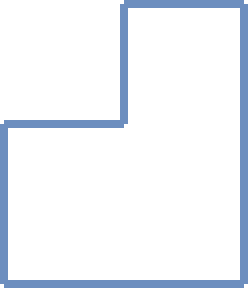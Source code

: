 <mxfile version="23.1.5" type="github">
  <diagram name="第 1 页" id="rIsHSFBBIo2I6mxMkCQL">
    <mxGraphModel dx="693" dy="373" grid="1" gridSize="10" guides="1" tooltips="1" connect="1" arrows="1" fold="1" page="1" pageScale="1" pageWidth="827" pageHeight="1169" math="0" shadow="0">
      <root>
        <mxCell id="0" />
        <mxCell id="1" parent="0" />
        <mxCell id="BgDJFzVFT2Xdpg6W4kP7-1" value="" style="endArrow=none;html=1;rounded=0;fillColor=#dae8fc;strokeColor=#6c8ebf;strokeWidth=4;" edge="1" parent="1">
          <mxGeometry width="50" height="50" relative="1" as="geometry">
            <mxPoint x="560" y="240" as="sourcePoint" />
            <mxPoint x="560" y="160" as="targetPoint" />
          </mxGeometry>
        </mxCell>
        <mxCell id="BgDJFzVFT2Xdpg6W4kP7-2" value="" style="endArrow=none;html=1;rounded=0;fillColor=#dae8fc;strokeColor=#6c8ebf;strokeWidth=4;" edge="1" parent="1">
          <mxGeometry width="50" height="50" relative="1" as="geometry">
            <mxPoint x="560" y="240" as="sourcePoint" />
            <mxPoint x="680" y="240" as="targetPoint" />
          </mxGeometry>
        </mxCell>
        <mxCell id="BgDJFzVFT2Xdpg6W4kP7-3" value="" style="endArrow=none;html=1;rounded=0;fillColor=#dae8fc;strokeColor=#6c8ebf;strokeWidth=4;" edge="1" parent="1">
          <mxGeometry width="50" height="50" relative="1" as="geometry">
            <mxPoint x="560" y="160" as="sourcePoint" />
            <mxPoint x="620" y="160" as="targetPoint" />
          </mxGeometry>
        </mxCell>
        <mxCell id="BgDJFzVFT2Xdpg6W4kP7-4" value="" style="endArrow=none;html=1;rounded=0;fillColor=#dae8fc;strokeColor=#6c8ebf;strokeWidth=4;" edge="1" parent="1">
          <mxGeometry width="50" height="50" relative="1" as="geometry">
            <mxPoint x="620" y="160" as="sourcePoint" />
            <mxPoint x="620" y="100" as="targetPoint" />
          </mxGeometry>
        </mxCell>
        <mxCell id="BgDJFzVFT2Xdpg6W4kP7-5" value="" style="endArrow=none;html=1;rounded=0;fillColor=#dae8fc;strokeColor=#6c8ebf;strokeWidth=4;" edge="1" parent="1">
          <mxGeometry width="50" height="50" relative="1" as="geometry">
            <mxPoint x="620" y="100" as="sourcePoint" />
            <mxPoint x="680" y="100" as="targetPoint" />
          </mxGeometry>
        </mxCell>
        <mxCell id="BgDJFzVFT2Xdpg6W4kP7-6" value="" style="endArrow=none;html=1;rounded=0;fillColor=#dae8fc;strokeColor=#6c8ebf;strokeWidth=4;" edge="1" parent="1">
          <mxGeometry width="50" height="50" relative="1" as="geometry">
            <mxPoint x="680" y="240" as="sourcePoint" />
            <mxPoint x="680" y="100" as="targetPoint" />
          </mxGeometry>
        </mxCell>
      </root>
    </mxGraphModel>
  </diagram>
</mxfile>

